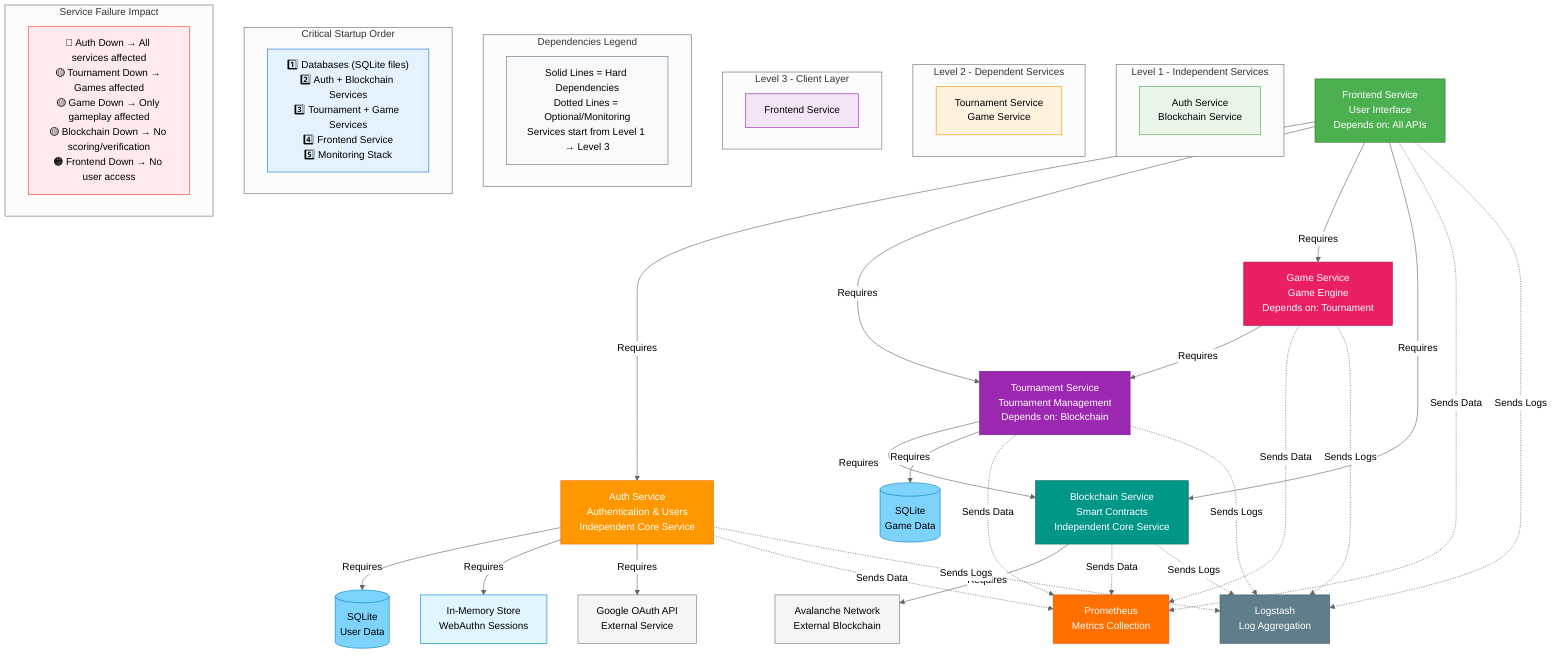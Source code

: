 %%{init: {'theme':'neutral'}}%%
flowchart TD
    %% Core Services
    Frontend[Frontend Service<br/>User Interface<br/>Depends on: All APIs]
    Auth[Auth Service<br/>Authentication & Users<br/>Independent Core Service]
    Tournament[Tournament Service<br/>Tournament Management<br/>Depends on: Blockchain]
    Game[Game Service<br/>Game Engine<br/>Depends on: Tournament]
    Blockchain[Blockchain Service<br/>Smart Contracts<br/>Independent Core Service]
    
    %% Data Dependencies
    AuthDB[(SQLite<br/>User Data)]
    TournamentDB[(SQLite<br/>Game Data)]
    SessionStore[In-Memory Store<br/>WebAuthn Sessions]
    
    %% External Dependencies
    GoogleOAuth[Google OAuth API<br/>External Service]
    AvalancheNet[Avalanche Network<br/>External Blockchain]
    
    %% Monitoring Dependencies
    Prometheus[Prometheus<br/>Metrics Collection]
    Logstash[Logstash<br/>Log Aggregation]
    
    %% Service Dependency Flow
    Frontend -->|Requires| Auth
    Frontend -->|Requires| Tournament
    Frontend -->|Requires| Game
    Frontend -->|Requires| Blockchain
    
    Tournament -->|Requires| Blockchain
    Game -->|Requires| Tournament
    
    %% Data Dependencies
    Auth -->|Requires| AuthDB
    Auth -->|Requires| SessionStore
    Tournament -->|Requires| TournamentDB
    
    %% External Dependencies
    Auth -->|Requires| GoogleOAuth
    Blockchain -->|Requires| AvalancheNet
    
    %% Monitoring Dependencies
    Frontend -.->|Sends Data| Prometheus
    Auth -.->|Sends Data| Prometheus
    Tournament -.->|Sends Data| Prometheus
    Game -.->|Sends Data| Prometheus
    Blockchain -.->|Sends Data| Prometheus
    
    Frontend -.->|Sends Logs| Logstash
    Auth -.->|Sends Logs| Logstash
    Tournament -.->|Sends Logs| Logstash
    Game -.->|Sends Logs| Logstash
    Blockchain -.->|Sends Logs| Logstash
    
    %% Dependency Levels
    subgraph "Level 1 - Independent Services"
        Level1[Auth Service<br/>Blockchain Service]
    end
    
    subgraph "Level 2 - Dependent Services"
        Level2[Tournament Service<br/>Game Service]
    end
    
    subgraph "Level 3 - Client Layer"
        Level3[Frontend Service]
    end
    
    subgraph "Dependencies Legend"
        Legend["Solid Lines = Hard Dependencies<br/>Dotted Lines = Optional/Monitoring<br/>Services start from Level 1 → Level 3"]
    end
    
    %% Critical Path
    subgraph "Critical Startup Order"
        StartupOrder["1️⃣ Databases (SQLite files)<br/>2️⃣ Auth + Blockchain Services<br/>3️⃣ Tournament + Game Services<br/>4️⃣ Frontend Service<br/>5️⃣ Monitoring Stack"]
    end
    
    %% Failure Impact
    subgraph "Service Failure Impact"
        FailureImpact["🔴 Auth Down → All services affected<br/>🟡 Tournament Down → Games affected<br/>🟡 Game Down → Only gameplay affected<br/>🟡 Blockchain Down → No scoring/verification<br/>🟠 Frontend Down → No user access"]
    end
    
    %% Styling
    style Frontend fill:#4caf50,color:#fff,stroke:#2e7d32
    style Auth fill:#ff9800,color:#fff,stroke:#ef6c00
    style Tournament fill:#9c27b0,color:#fff,stroke:#6a1b9a
    style Game fill:#e91e63,color:#fff,stroke:#ad1457
    style Blockchain fill:#009688,color:#fff,stroke:#00695c
    style AuthDB fill:#7dd3fc,stroke:#0284c7
    style TournamentDB fill:#7dd3fc,stroke:#0284c7
    style SessionStore fill:#e1f5fe,stroke:#0288d1
    style GoogleOAuth fill:#f5f5f5,stroke:#757575
    style AvalancheNet fill:#f5f5f5,stroke:#757575
    style Prometheus fill:#ff6f00,color:#fff,stroke:#e65100
    style Logstash fill:#607d8b,color:#fff,stroke:#455a64
    style Level1 fill:#e8f5e8,stroke:#4caf50
    style Level2 fill:#fff3e0,stroke:#ff9800
    style Level3 fill:#f3e5f5,stroke:#9c27b0
    style Legend fill:#f8f9fa,stroke:#6c757d
    style StartupOrder fill:#e3f2fd,stroke:#1976d2
    style FailureImpact fill:#ffebee,stroke:#f44336
